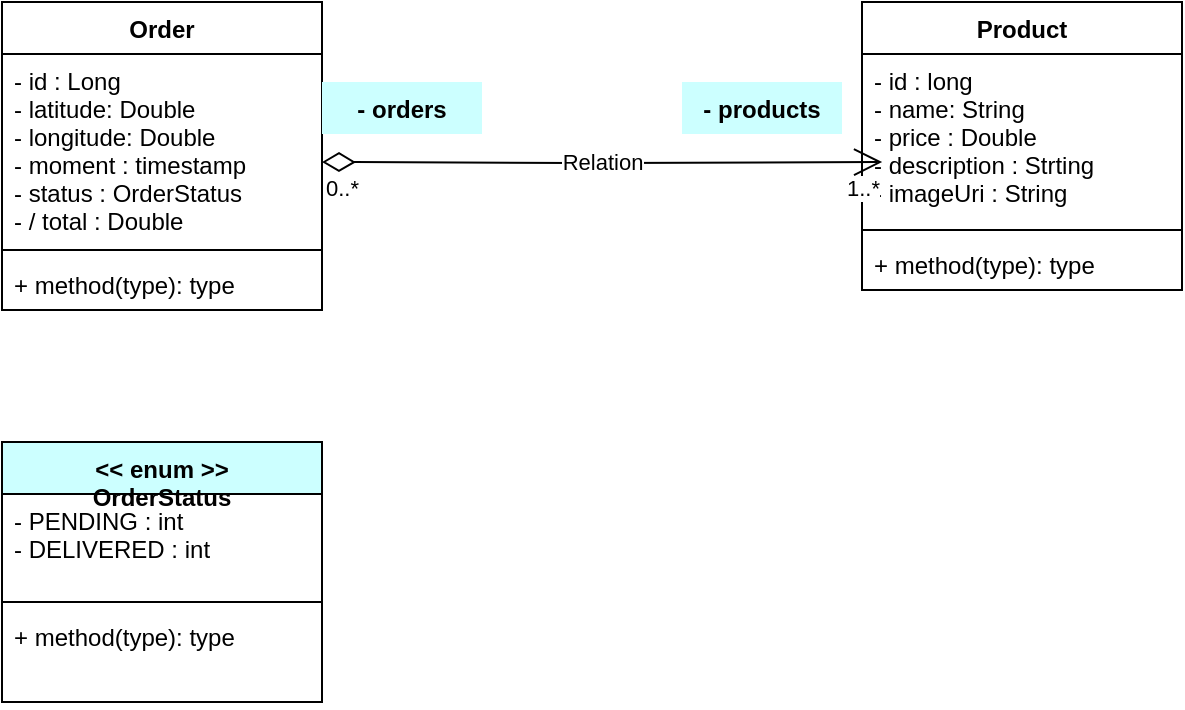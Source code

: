 <mxfile version="14.3.1" type="github">
  <diagram id="C5RBs43oDa-KdzZeNtuy" name="Page-1">
    <mxGraphModel dx="702" dy="801" grid="1" gridSize="10" guides="1" tooltips="1" connect="1" arrows="1" fold="1" page="1" pageScale="1" pageWidth="827" pageHeight="1169" math="0" shadow="0">
      <root>
        <mxCell id="WIyWlLk6GJQsqaUBKTNV-0" />
        <mxCell id="WIyWlLk6GJQsqaUBKTNV-1" parent="WIyWlLk6GJQsqaUBKTNV-0" />
        <mxCell id="8BcEbd6m9ydNqoF3pCvf-1" value="Order" style="swimlane;fontStyle=1;align=center;verticalAlign=top;childLayout=stackLayout;horizontal=1;startSize=26;horizontalStack=0;resizeParent=1;resizeParentMax=0;resizeLast=0;collapsible=1;marginBottom=0;" vertex="1" parent="WIyWlLk6GJQsqaUBKTNV-1">
          <mxGeometry x="200" y="80" width="160" height="154" as="geometry" />
        </mxCell>
        <mxCell id="8BcEbd6m9ydNqoF3pCvf-2" value="- id : Long&#xa;- latitude: Double&#xa;- longitude: Double&#xa;- moment : timestamp&#xa;- status : OrderStatus&#xa;- / total : Double&#xa;" style="text;strokeColor=none;fillColor=none;align=left;verticalAlign=top;spacingLeft=4;spacingRight=4;overflow=hidden;rotatable=0;points=[[0,0.5],[1,0.5]];portConstraint=eastwest;" vertex="1" parent="8BcEbd6m9ydNqoF3pCvf-1">
          <mxGeometry y="26" width="160" height="94" as="geometry" />
        </mxCell>
        <mxCell id="8BcEbd6m9ydNqoF3pCvf-3" value="" style="line;strokeWidth=1;fillColor=none;align=left;verticalAlign=middle;spacingTop=-1;spacingLeft=3;spacingRight=3;rotatable=0;labelPosition=right;points=[];portConstraint=eastwest;" vertex="1" parent="8BcEbd6m9ydNqoF3pCvf-1">
          <mxGeometry y="120" width="160" height="8" as="geometry" />
        </mxCell>
        <mxCell id="8BcEbd6m9ydNqoF3pCvf-4" value="+ method(type): type" style="text;strokeColor=none;fillColor=none;align=left;verticalAlign=top;spacingLeft=4;spacingRight=4;overflow=hidden;rotatable=0;points=[[0,0.5],[1,0.5]];portConstraint=eastwest;" vertex="1" parent="8BcEbd6m9ydNqoF3pCvf-1">
          <mxGeometry y="128" width="160" height="26" as="geometry" />
        </mxCell>
        <mxCell id="8BcEbd6m9ydNqoF3pCvf-5" value="Product" style="swimlane;fontStyle=1;align=center;verticalAlign=top;childLayout=stackLayout;horizontal=1;startSize=26;horizontalStack=0;resizeParent=1;resizeParentMax=0;resizeLast=0;collapsible=1;marginBottom=0;" vertex="1" parent="WIyWlLk6GJQsqaUBKTNV-1">
          <mxGeometry x="630" y="80" width="160" height="144" as="geometry">
            <mxRectangle x="470" y="550" width="80" height="26" as="alternateBounds" />
          </mxGeometry>
        </mxCell>
        <mxCell id="8BcEbd6m9ydNqoF3pCvf-6" value="- id : long&#xa;- name: String&#xa;- price : Double&#xa;- description : Strting&#xa;- imageUri : String" style="text;strokeColor=none;fillColor=none;align=left;verticalAlign=top;spacingLeft=4;spacingRight=4;overflow=hidden;rotatable=0;points=[[0,0.5],[1,0.5]];portConstraint=eastwest;" vertex="1" parent="8BcEbd6m9ydNqoF3pCvf-5">
          <mxGeometry y="26" width="160" height="84" as="geometry" />
        </mxCell>
        <mxCell id="8BcEbd6m9ydNqoF3pCvf-7" value="" style="line;strokeWidth=1;fillColor=none;align=left;verticalAlign=middle;spacingTop=-1;spacingLeft=3;spacingRight=3;rotatable=0;labelPosition=right;points=[];portConstraint=eastwest;" vertex="1" parent="8BcEbd6m9ydNqoF3pCvf-5">
          <mxGeometry y="110" width="160" height="8" as="geometry" />
        </mxCell>
        <mxCell id="8BcEbd6m9ydNqoF3pCvf-8" value="+ method(type): type" style="text;strokeColor=none;fillColor=none;align=left;verticalAlign=top;spacingLeft=4;spacingRight=4;overflow=hidden;rotatable=0;points=[[0,0.5],[1,0.5]];portConstraint=eastwest;" vertex="1" parent="8BcEbd6m9ydNqoF3pCvf-5">
          <mxGeometry y="118" width="160" height="26" as="geometry" />
        </mxCell>
        <mxCell id="8BcEbd6m9ydNqoF3pCvf-9" value="&lt;&lt; enum &gt;&gt;&#xa;OrderStatus" style="swimlane;fontStyle=1;align=center;verticalAlign=top;childLayout=stackLayout;horizontal=1;startSize=26;horizontalStack=0;resizeParent=1;resizeParentMax=0;resizeLast=0;collapsible=1;marginBottom=0;fillColor=#CCFFFF;" vertex="1" parent="WIyWlLk6GJQsqaUBKTNV-1">
          <mxGeometry x="200" y="300" width="160" height="130" as="geometry" />
        </mxCell>
        <mxCell id="8BcEbd6m9ydNqoF3pCvf-10" value="- PENDING : int&#xa;- DELIVERED : int&#xa;" style="text;strokeColor=none;fillColor=none;align=left;verticalAlign=top;spacingLeft=4;spacingRight=4;overflow=hidden;rotatable=0;points=[[0,0.5],[1,0.5]];portConstraint=eastwest;" vertex="1" parent="8BcEbd6m9ydNqoF3pCvf-9">
          <mxGeometry y="26" width="160" height="50" as="geometry" />
        </mxCell>
        <mxCell id="8BcEbd6m9ydNqoF3pCvf-11" value="" style="line;strokeWidth=1;fillColor=none;align=left;verticalAlign=middle;spacingTop=-1;spacingLeft=3;spacingRight=3;rotatable=0;labelPosition=right;points=[];portConstraint=eastwest;" vertex="1" parent="8BcEbd6m9ydNqoF3pCvf-9">
          <mxGeometry y="76" width="160" height="8" as="geometry" />
        </mxCell>
        <mxCell id="8BcEbd6m9ydNqoF3pCvf-12" value="+ method(type): type" style="text;strokeColor=none;fillColor=none;align=left;verticalAlign=top;spacingLeft=4;spacingRight=4;overflow=hidden;rotatable=0;points=[[0,0.5],[1,0.5]];portConstraint=eastwest;" vertex="1" parent="8BcEbd6m9ydNqoF3pCvf-9">
          <mxGeometry y="84" width="160" height="46" as="geometry" />
        </mxCell>
        <mxCell id="8BcEbd6m9ydNqoF3pCvf-16" value="Relation" style="endArrow=open;html=1;endSize=12;startArrow=diamondThin;startSize=14;startFill=0;edgeStyle=orthogonalEdgeStyle;entryX=0.063;entryY=0.643;entryDx=0;entryDy=0;entryPerimeter=0;" edge="1" parent="WIyWlLk6GJQsqaUBKTNV-1" target="8BcEbd6m9ydNqoF3pCvf-6">
          <mxGeometry relative="1" as="geometry">
            <mxPoint x="360" y="160" as="sourcePoint" />
            <mxPoint x="520" y="160" as="targetPoint" />
          </mxGeometry>
        </mxCell>
        <mxCell id="8BcEbd6m9ydNqoF3pCvf-17" value="0..*" style="edgeLabel;resizable=0;html=1;align=left;verticalAlign=top;" connectable="0" vertex="1" parent="8BcEbd6m9ydNqoF3pCvf-16">
          <mxGeometry x="-1" relative="1" as="geometry" />
        </mxCell>
        <mxCell id="8BcEbd6m9ydNqoF3pCvf-18" value="1..*" style="edgeLabel;resizable=0;html=1;align=right;verticalAlign=top;" connectable="0" vertex="1" parent="8BcEbd6m9ydNqoF3pCvf-16">
          <mxGeometry x="1" relative="1" as="geometry" />
        </mxCell>
        <mxCell id="8BcEbd6m9ydNqoF3pCvf-19" value="- products" style="text;align=center;fontStyle=1;verticalAlign=middle;spacingLeft=3;spacingRight=3;strokeColor=none;rotatable=0;points=[[0,0.5],[1,0.5]];portConstraint=eastwest;fillColor=#CCFFFF;" vertex="1" parent="WIyWlLk6GJQsqaUBKTNV-1">
          <mxGeometry x="540" y="120" width="80" height="26" as="geometry" />
        </mxCell>
        <mxCell id="8BcEbd6m9ydNqoF3pCvf-20" value="- orders" style="text;align=center;fontStyle=1;verticalAlign=middle;spacingLeft=3;spacingRight=3;strokeColor=none;rotatable=0;points=[[0,0.5],[1,0.5]];portConstraint=eastwest;fillColor=#CCFFFF;" vertex="1" parent="WIyWlLk6GJQsqaUBKTNV-1">
          <mxGeometry x="360" y="120" width="80" height="26" as="geometry" />
        </mxCell>
      </root>
    </mxGraphModel>
  </diagram>
</mxfile>
